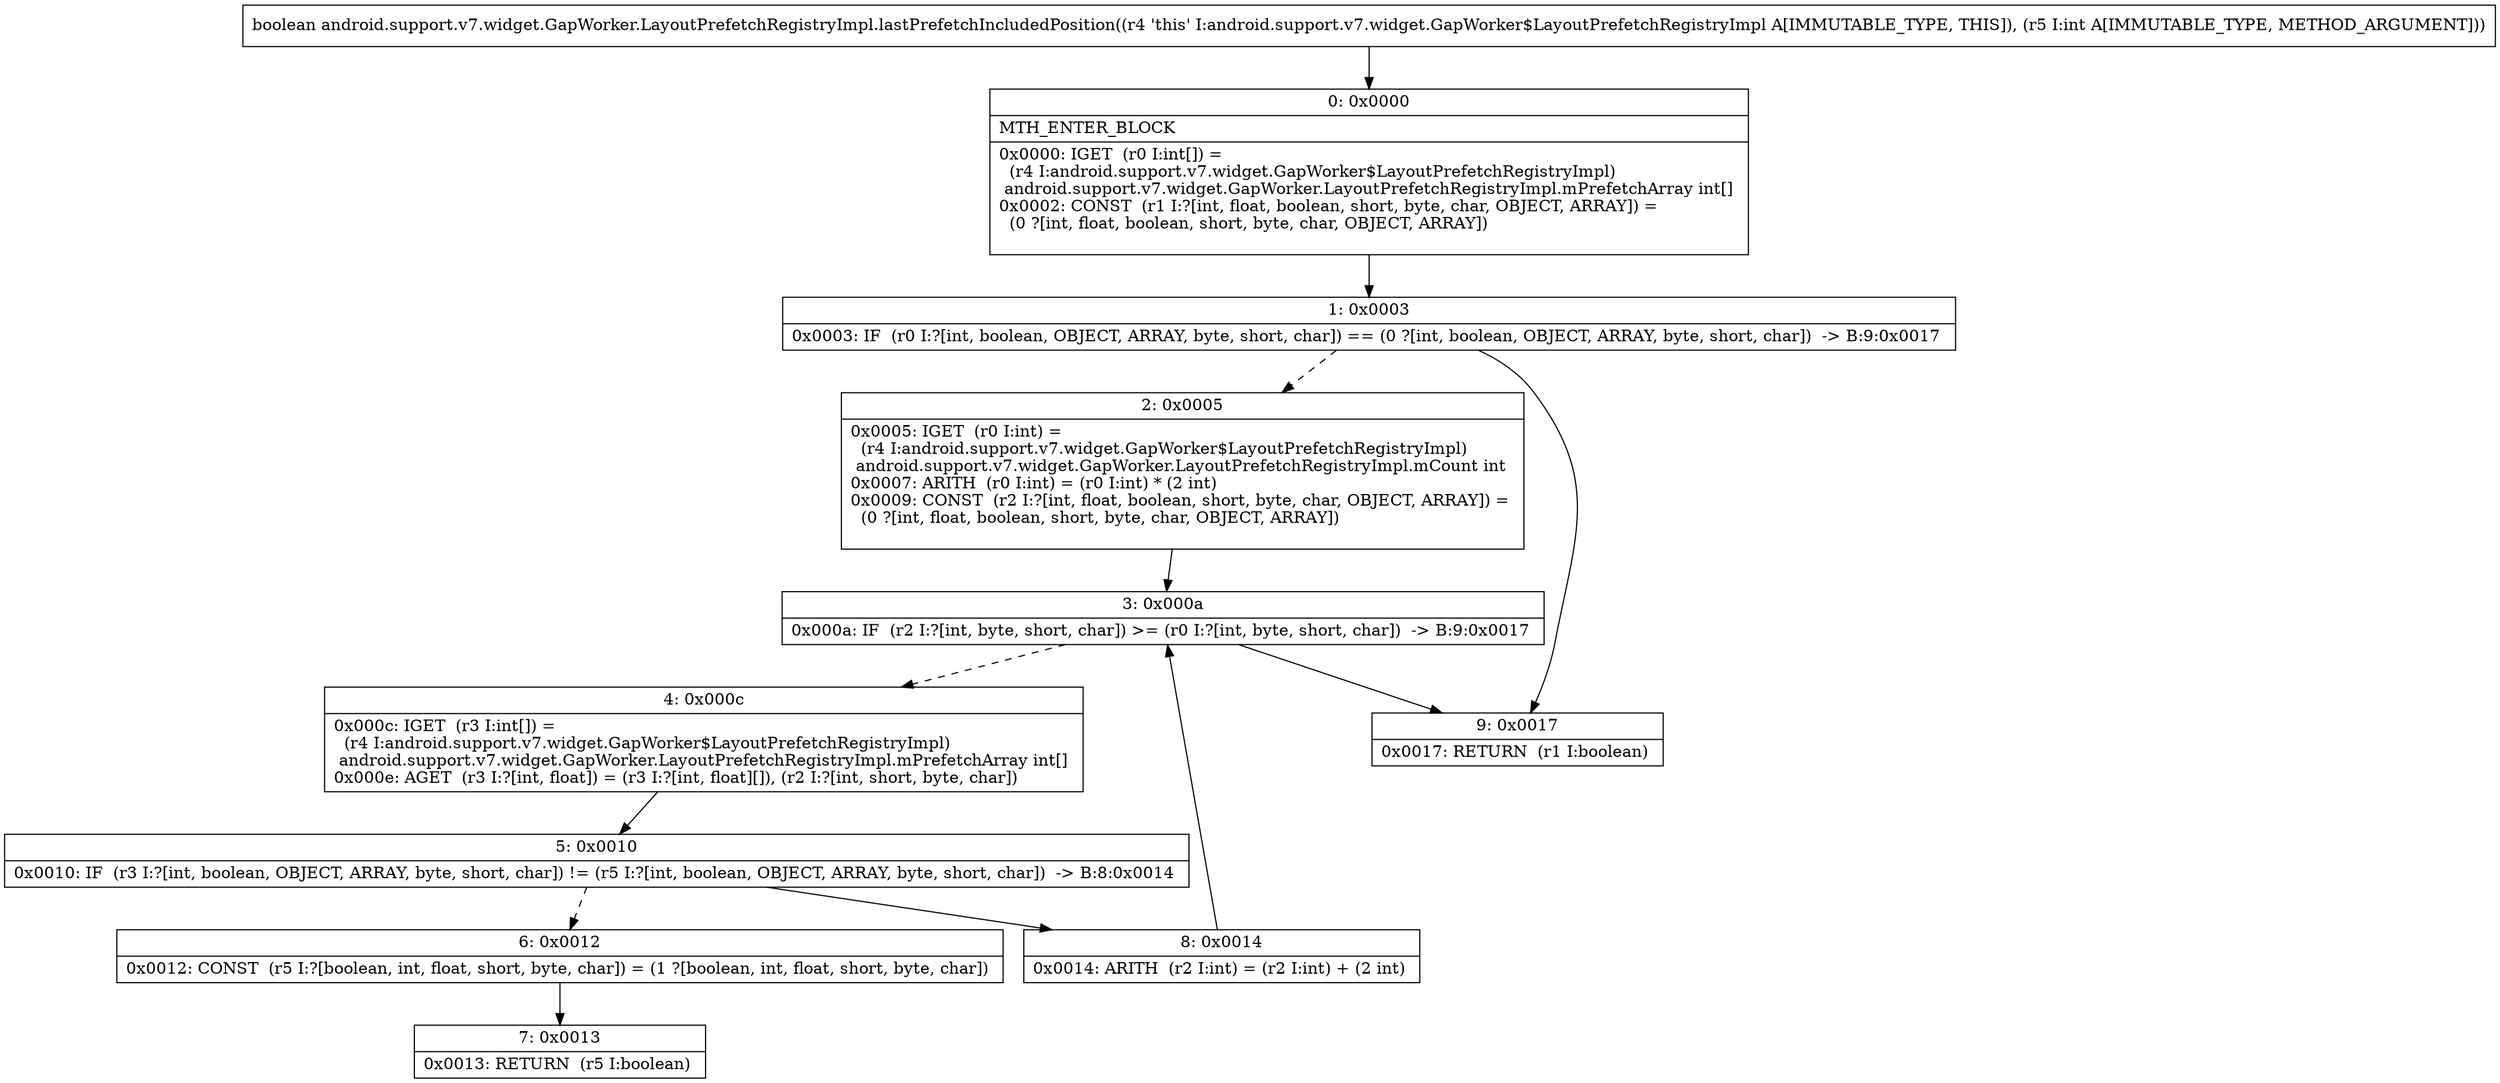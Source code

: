 digraph "CFG forandroid.support.v7.widget.GapWorker.LayoutPrefetchRegistryImpl.lastPrefetchIncludedPosition(I)Z" {
Node_0 [shape=record,label="{0\:\ 0x0000|MTH_ENTER_BLOCK\l|0x0000: IGET  (r0 I:int[]) = \l  (r4 I:android.support.v7.widget.GapWorker$LayoutPrefetchRegistryImpl)\l android.support.v7.widget.GapWorker.LayoutPrefetchRegistryImpl.mPrefetchArray int[] \l0x0002: CONST  (r1 I:?[int, float, boolean, short, byte, char, OBJECT, ARRAY]) = \l  (0 ?[int, float, boolean, short, byte, char, OBJECT, ARRAY])\l \l}"];
Node_1 [shape=record,label="{1\:\ 0x0003|0x0003: IF  (r0 I:?[int, boolean, OBJECT, ARRAY, byte, short, char]) == (0 ?[int, boolean, OBJECT, ARRAY, byte, short, char])  \-\> B:9:0x0017 \l}"];
Node_2 [shape=record,label="{2\:\ 0x0005|0x0005: IGET  (r0 I:int) = \l  (r4 I:android.support.v7.widget.GapWorker$LayoutPrefetchRegistryImpl)\l android.support.v7.widget.GapWorker.LayoutPrefetchRegistryImpl.mCount int \l0x0007: ARITH  (r0 I:int) = (r0 I:int) * (2 int) \l0x0009: CONST  (r2 I:?[int, float, boolean, short, byte, char, OBJECT, ARRAY]) = \l  (0 ?[int, float, boolean, short, byte, char, OBJECT, ARRAY])\l \l}"];
Node_3 [shape=record,label="{3\:\ 0x000a|0x000a: IF  (r2 I:?[int, byte, short, char]) \>= (r0 I:?[int, byte, short, char])  \-\> B:9:0x0017 \l}"];
Node_4 [shape=record,label="{4\:\ 0x000c|0x000c: IGET  (r3 I:int[]) = \l  (r4 I:android.support.v7.widget.GapWorker$LayoutPrefetchRegistryImpl)\l android.support.v7.widget.GapWorker.LayoutPrefetchRegistryImpl.mPrefetchArray int[] \l0x000e: AGET  (r3 I:?[int, float]) = (r3 I:?[int, float][]), (r2 I:?[int, short, byte, char]) \l}"];
Node_5 [shape=record,label="{5\:\ 0x0010|0x0010: IF  (r3 I:?[int, boolean, OBJECT, ARRAY, byte, short, char]) != (r5 I:?[int, boolean, OBJECT, ARRAY, byte, short, char])  \-\> B:8:0x0014 \l}"];
Node_6 [shape=record,label="{6\:\ 0x0012|0x0012: CONST  (r5 I:?[boolean, int, float, short, byte, char]) = (1 ?[boolean, int, float, short, byte, char]) \l}"];
Node_7 [shape=record,label="{7\:\ 0x0013|0x0013: RETURN  (r5 I:boolean) \l}"];
Node_8 [shape=record,label="{8\:\ 0x0014|0x0014: ARITH  (r2 I:int) = (r2 I:int) + (2 int) \l}"];
Node_9 [shape=record,label="{9\:\ 0x0017|0x0017: RETURN  (r1 I:boolean) \l}"];
MethodNode[shape=record,label="{boolean android.support.v7.widget.GapWorker.LayoutPrefetchRegistryImpl.lastPrefetchIncludedPosition((r4 'this' I:android.support.v7.widget.GapWorker$LayoutPrefetchRegistryImpl A[IMMUTABLE_TYPE, THIS]), (r5 I:int A[IMMUTABLE_TYPE, METHOD_ARGUMENT])) }"];
MethodNode -> Node_0;
Node_0 -> Node_1;
Node_1 -> Node_2[style=dashed];
Node_1 -> Node_9;
Node_2 -> Node_3;
Node_3 -> Node_4[style=dashed];
Node_3 -> Node_9;
Node_4 -> Node_5;
Node_5 -> Node_6[style=dashed];
Node_5 -> Node_8;
Node_6 -> Node_7;
Node_8 -> Node_3;
}

